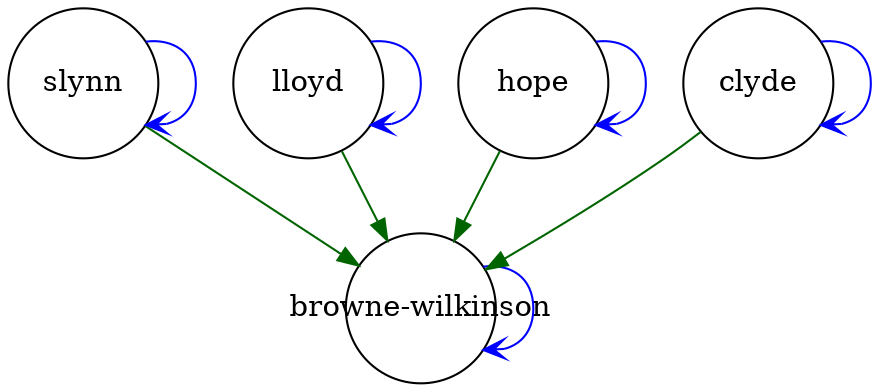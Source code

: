 digraph case246 { 
 K=0.6 
 "browne-wilkinson" -> { "browne-wilkinson" } [color="blue", arrowhead="vee", penwidth=1, href="#80"]; 
 "slynn" -> { "browne-wilkinson" } [color="darkgreen", arrowhead="normal", penwidth=1, href="#85"]; 
 "slynn" -> { "slynn" } [color="blue", arrowhead="vee", penwidth=1, href="#85"]; 
 "lloyd" -> { "browne-wilkinson" } [color="darkgreen", arrowhead="normal", penwidth=1, href="#89"]; 
 "lloyd" -> { "lloyd" } [color="blue", arrowhead="vee", penwidth=1, href="#89"]; 
 "hope" -> { "browne-wilkinson" } [color="darkgreen", arrowhead="normal", penwidth=1, href="#94"]; 
 "hope" -> { "hope" } [color="blue", arrowhead="vee", penwidth=1, href="#94"]; 
 "clyde" -> { "browne-wilkinson" } [color="darkgreen", arrowhead="normal", penwidth=1, href="#99"]; 
 "clyde" -> { "clyde" } [color="blue", arrowhead="vee", penwidth=1, href="#99"]; 
 "browne-wilkinson" [shape="circle", fixedsize="true", height=1, width=1, style="filled", fillcolor="white", href="#browne-wilkinson"]; 
 "slynn" [shape="circle", fixedsize="true", height=1, width=1, style="filled", fillcolor="white", href="#slynn"]; 
 "lloyd" [shape="circle", fixedsize="true", height=1, width=1, style="filled", fillcolor="white", href="#lloyd"]; 
 "hope" [shape="circle", fixedsize="true", height=1, width=1, style="filled", fillcolor="white", href="#hope"]; 
 "clyde" [shape="circle", fixedsize="true", height=1, width=1, style="filled", fillcolor="white", href="#clyde"]; 

}